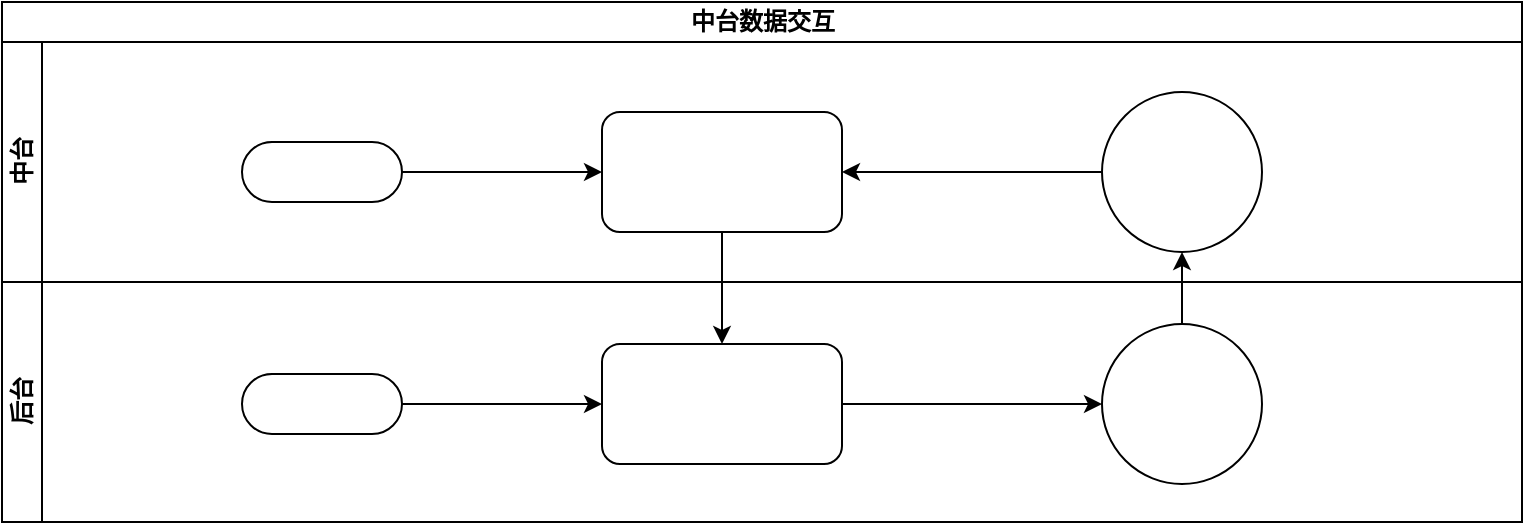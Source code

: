 <mxfile version="10.7.1" type="github"><diagram id="Ebh5oGsHRC4x7uI5pOKa" name="第 1 页"><mxGraphModel dx="1010" dy="692" grid="1" gridSize="10" guides="1" tooltips="1" connect="1" arrows="1" fold="1" page="1" pageScale="1" pageWidth="827" pageHeight="1169" math="0" shadow="0"><root><mxCell id="0"/><mxCell id="1" parent="0"/><mxCell id="P5P2Q8t_ZGO0aGw9oL0e-1" value="中台数据交互" style="swimlane;html=1;childLayout=stackLayout;resizeParent=1;resizeParentMax=0;horizontal=1;startSize=20;horizontalStack=0;" vertex="1" parent="1"><mxGeometry x="20" y="20" width="760" height="260" as="geometry"><mxRectangle x="20" y="20" width="100" height="20" as="alternateBounds"/></mxGeometry></mxCell><mxCell id="P5P2Q8t_ZGO0aGw9oL0e-21" style="edgeStyle=orthogonalEdgeStyle;rounded=0;orthogonalLoop=1;jettySize=auto;html=1;exitX=0.5;exitY=0;exitDx=0;exitDy=0;entryX=0.5;entryY=1;entryDx=0;entryDy=0;" edge="1" parent="P5P2Q8t_ZGO0aGw9oL0e-1" source="P5P2Q8t_ZGO0aGw9oL0e-11" target="P5P2Q8t_ZGO0aGw9oL0e-9"><mxGeometry relative="1" as="geometry"/></mxCell><mxCell id="P5P2Q8t_ZGO0aGw9oL0e-2" value="中台" style="swimlane;html=1;startSize=20;horizontal=0;" vertex="1" parent="P5P2Q8t_ZGO0aGw9oL0e-1"><mxGeometry y="20" width="760" height="120" as="geometry"/></mxCell><mxCell id="P5P2Q8t_ZGO0aGw9oL0e-8" value="" style="rounded=1;whiteSpace=wrap;html=1;" vertex="1" parent="P5P2Q8t_ZGO0aGw9oL0e-2"><mxGeometry x="300" y="35" width="120" height="60" as="geometry"/></mxCell><mxCell id="P5P2Q8t_ZGO0aGw9oL0e-22" style="edgeStyle=orthogonalEdgeStyle;rounded=0;orthogonalLoop=1;jettySize=auto;html=1;exitX=0;exitY=0.5;exitDx=0;exitDy=0;" edge="1" parent="P5P2Q8t_ZGO0aGw9oL0e-2" source="P5P2Q8t_ZGO0aGw9oL0e-9" target="P5P2Q8t_ZGO0aGw9oL0e-8"><mxGeometry relative="1" as="geometry"/></mxCell><mxCell id="P5P2Q8t_ZGO0aGw9oL0e-9" value="" style="ellipse;whiteSpace=wrap;html=1;aspect=fixed;" vertex="1" parent="P5P2Q8t_ZGO0aGw9oL0e-2"><mxGeometry x="550" y="25" width="80" height="80" as="geometry"/></mxCell><mxCell id="P5P2Q8t_ZGO0aGw9oL0e-18" style="edgeStyle=orthogonalEdgeStyle;rounded=0;orthogonalLoop=1;jettySize=auto;html=1;exitX=1;exitY=0.5;exitDx=0;exitDy=0;exitPerimeter=0;entryX=0;entryY=0.5;entryDx=0;entryDy=0;" edge="1" parent="P5P2Q8t_ZGO0aGw9oL0e-2" source="P5P2Q8t_ZGO0aGw9oL0e-14" target="P5P2Q8t_ZGO0aGw9oL0e-8"><mxGeometry relative="1" as="geometry"/></mxCell><mxCell id="P5P2Q8t_ZGO0aGw9oL0e-14" value="" style="html=1;dashed=0;whitespace=wrap;shape=mxgraph.dfd.start" vertex="1" parent="P5P2Q8t_ZGO0aGw9oL0e-2"><mxGeometry x="120" y="50" width="80" height="30" as="geometry"/></mxCell><mxCell id="P5P2Q8t_ZGO0aGw9oL0e-19" style="edgeStyle=orthogonalEdgeStyle;rounded=0;orthogonalLoop=1;jettySize=auto;html=1;exitX=0.5;exitY=1;exitDx=0;exitDy=0;" edge="1" parent="P5P2Q8t_ZGO0aGw9oL0e-1" source="P5P2Q8t_ZGO0aGw9oL0e-8" target="P5P2Q8t_ZGO0aGw9oL0e-10"><mxGeometry relative="1" as="geometry"/></mxCell><mxCell id="P5P2Q8t_ZGO0aGw9oL0e-3" value="后台" style="swimlane;html=1;startSize=20;horizontal=0;" vertex="1" parent="P5P2Q8t_ZGO0aGw9oL0e-1"><mxGeometry y="140" width="760" height="120" as="geometry"/></mxCell><mxCell id="P5P2Q8t_ZGO0aGw9oL0e-20" style="edgeStyle=orthogonalEdgeStyle;rounded=0;orthogonalLoop=1;jettySize=auto;html=1;exitX=1;exitY=0.5;exitDx=0;exitDy=0;" edge="1" parent="P5P2Q8t_ZGO0aGw9oL0e-3" source="P5P2Q8t_ZGO0aGw9oL0e-10" target="P5P2Q8t_ZGO0aGw9oL0e-11"><mxGeometry relative="1" as="geometry"/></mxCell><mxCell id="P5P2Q8t_ZGO0aGw9oL0e-10" value="" style="rounded=1;whiteSpace=wrap;html=1;" vertex="1" parent="P5P2Q8t_ZGO0aGw9oL0e-3"><mxGeometry x="300" y="31" width="120" height="60" as="geometry"/></mxCell><mxCell id="P5P2Q8t_ZGO0aGw9oL0e-11" value="" style="ellipse;whiteSpace=wrap;html=1;aspect=fixed;" vertex="1" parent="P5P2Q8t_ZGO0aGw9oL0e-3"><mxGeometry x="550" y="21" width="80" height="80" as="geometry"/></mxCell><mxCell id="P5P2Q8t_ZGO0aGw9oL0e-24" style="edgeStyle=orthogonalEdgeStyle;rounded=0;orthogonalLoop=1;jettySize=auto;html=1;exitX=1;exitY=0.5;exitDx=0;exitDy=0;exitPerimeter=0;" edge="1" parent="P5P2Q8t_ZGO0aGw9oL0e-3" source="P5P2Q8t_ZGO0aGw9oL0e-16" target="P5P2Q8t_ZGO0aGw9oL0e-10"><mxGeometry relative="1" as="geometry"/></mxCell><mxCell id="P5P2Q8t_ZGO0aGw9oL0e-16" value="" style="html=1;dashed=0;whitespace=wrap;shape=mxgraph.dfd.start" vertex="1" parent="P5P2Q8t_ZGO0aGw9oL0e-3"><mxGeometry x="120" y="46" width="80" height="30" as="geometry"/></mxCell></root></mxGraphModel></diagram></mxfile>